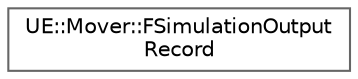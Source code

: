 digraph "Graphical Class Hierarchy"
{
 // INTERACTIVE_SVG=YES
 // LATEX_PDF_SIZE
  bgcolor="transparent";
  edge [fontname=Helvetica,fontsize=10,labelfontname=Helvetica,labelfontsize=10];
  node [fontname=Helvetica,fontsize=10,shape=box,height=0.2,width=0.4];
  rankdir="LR";
  Node0 [id="Node000000",label="UE::Mover::FSimulationOutput\lRecord",height=0.2,width=0.4,color="grey40", fillcolor="white", style="filled",URL="$dd/dc1/classUE_1_1Mover_1_1FSimulationOutputRecord.html",tooltip=" "];
}
